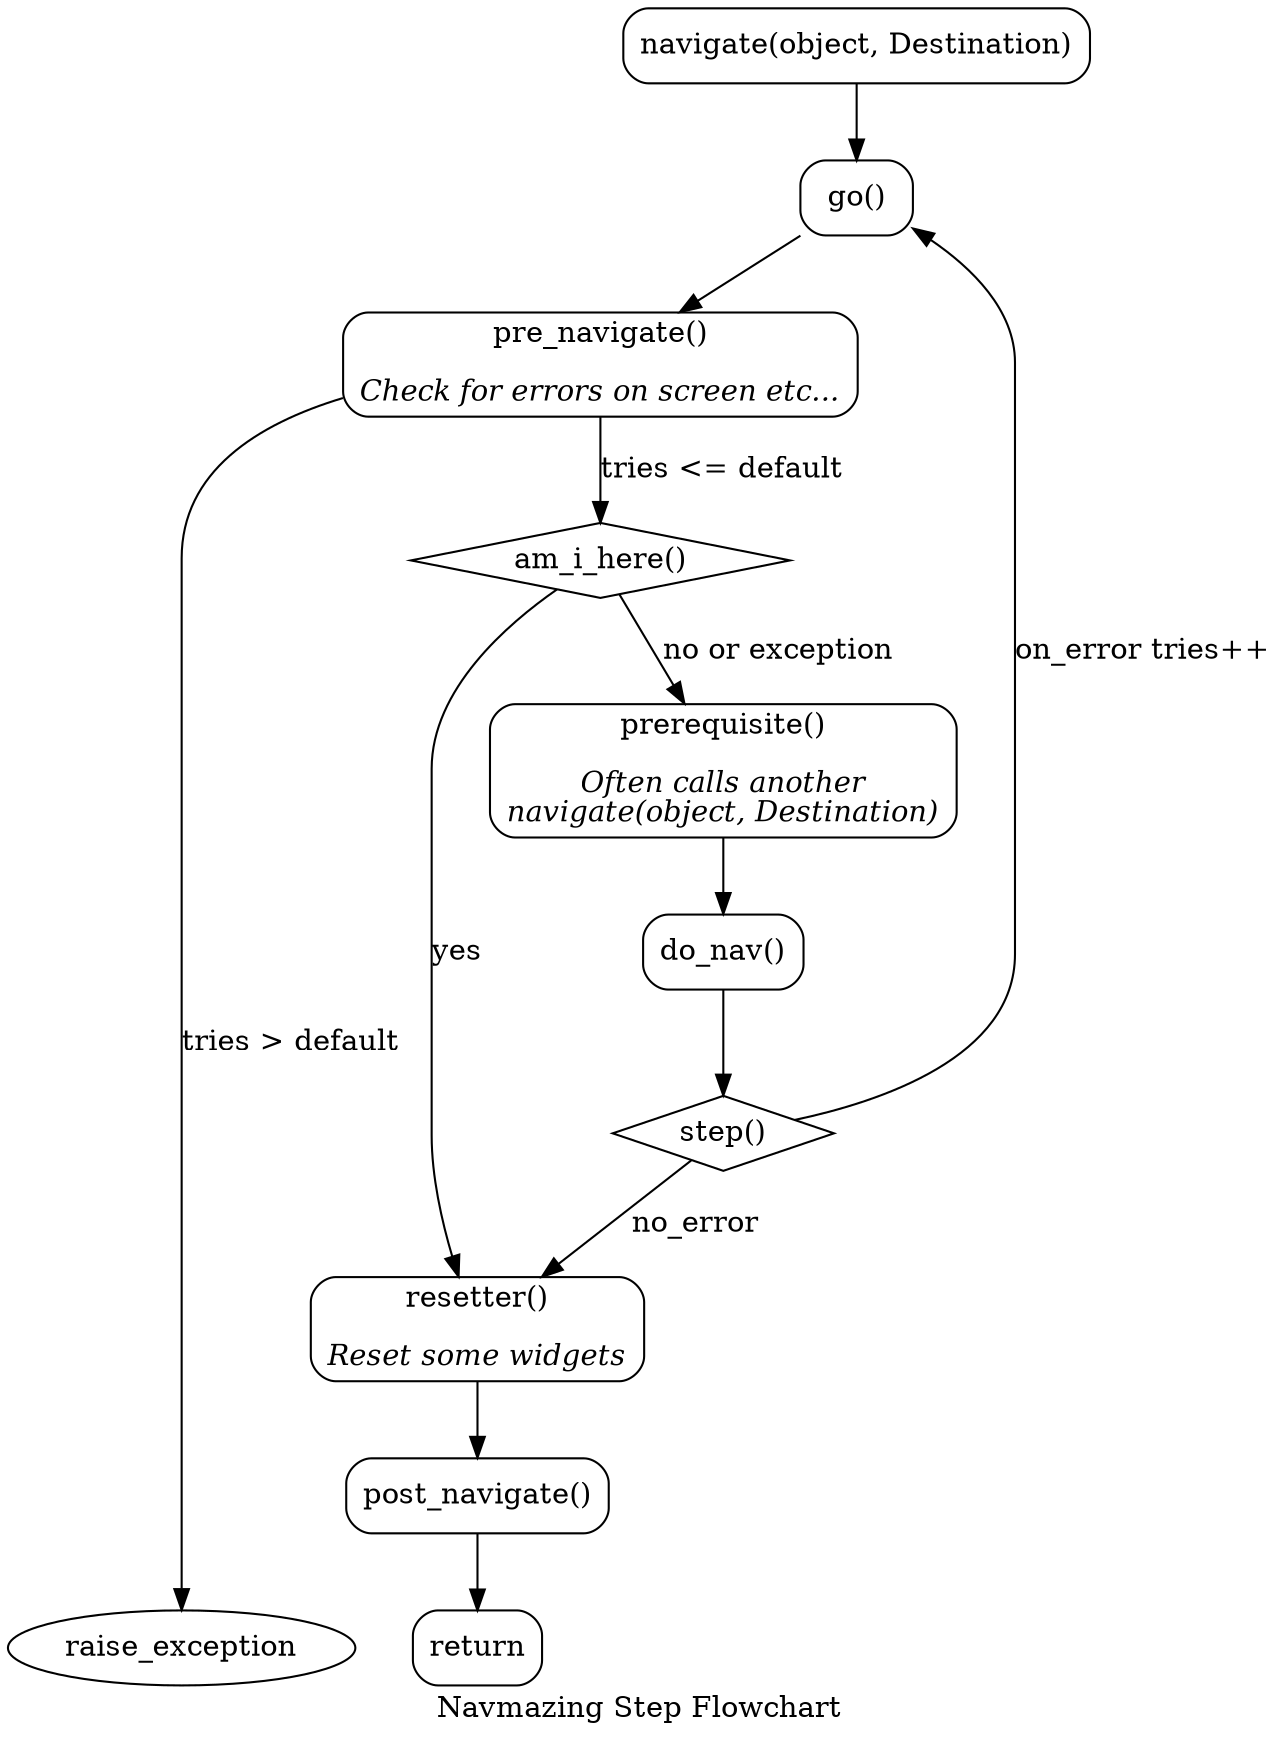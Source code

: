 digraph {
    label="Navmazing Step Flowchart";

    start [shape="box", style="rounded", label="navigate(object, Destination)"]
    pre_navigate [shape="box", style="rounded", label=<pre_navigate()<BR/><BR/><I>Check for errors on screen etc...</I>>]
    am_i_here [shape="diamond", style="", label=<am_i_here()>]
    try_step [shape="diamond", style="", label=<step()>]
    resetter [shape="box", style="rounded", label=<resetter()<BR/><BR/><I>Reset some widgets</I>>]
    return [shape="box", style="rounded"]
    prerequisite [shape="box", style="rounded", label=<prerequisite()<BR/><BR/><I>Often calls another<BR/>navigate(object, Destination)</I>>]
    do_nav [shape="box", style="rounded", label="do_nav()"]
    go [shape="box", style="rounded", label="go()"]
    post_navigate [shape="box", style="rounded", label="post_navigate()"]

    start -> go
    go -> pre_navigate;
    pre_navigate -> am_i_here[label="tries <= default"];
    pre_navigate -> raise_exception[label="tries > default"];
    raise_exception

    am_i_here -> resetter[label="yes"];
    am_i_here -> prerequisite[label="no or exception"];
    prerequisite -> do_nav;
    do_nav -> try_step;
    try_step -> resetter[label="no_error"];
    try_step -> go[label="on_error tries++"];
    resetter -> post_navigate;
    post_navigate -> return;

    {rank=same; return raise_exception}
}